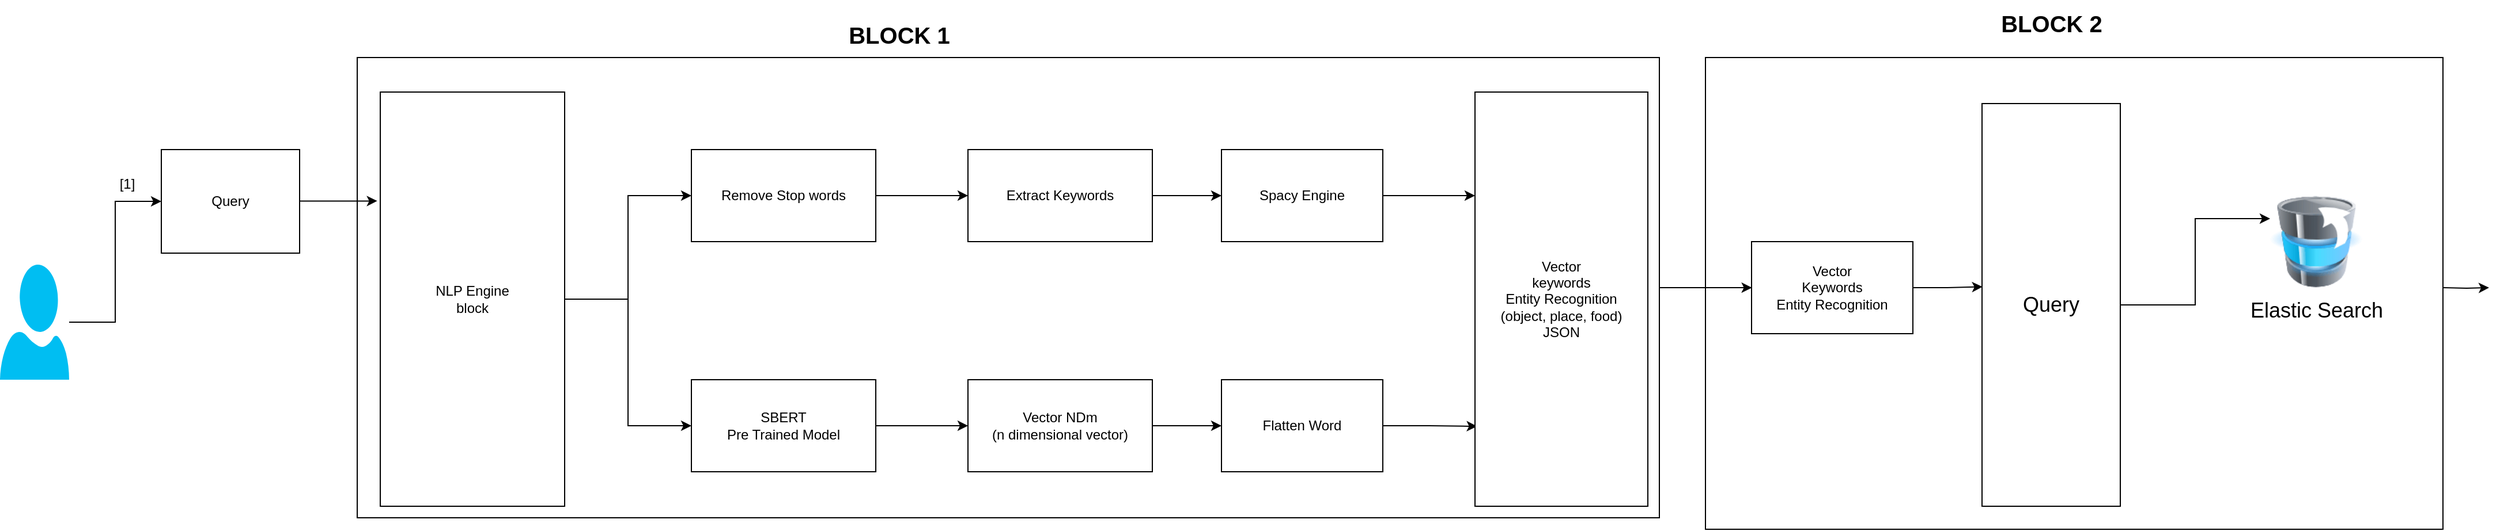 <mxfile version="20.1.1" type="github">
  <diagram id="EGok0XlnsOkUb_3nYnCu" name="Page-1">
    <mxGraphModel dx="1289" dy="634" grid="1" gridSize="10" guides="1" tooltips="1" connect="1" arrows="1" fold="1" page="1" pageScale="1" pageWidth="850" pageHeight="1100" math="0" shadow="0">
      <root>
        <mxCell id="0" />
        <mxCell id="1" parent="0" />
        <mxCell id="nxeFCxMN1MqG7Rf2cFIi-36" style="edgeStyle=orthogonalEdgeStyle;rounded=0;orthogonalLoop=1;jettySize=auto;html=1;entryX=0.063;entryY=0.5;entryDx=0;entryDy=0;entryPerimeter=0;fontSize=18;" edge="1" parent="1" source="nxeFCxMN1MqG7Rf2cFIi-26">
          <mxGeometry relative="1" as="geometry">
            <mxPoint x="1560.32" y="360" as="targetPoint" />
          </mxGeometry>
        </mxCell>
        <mxCell id="nxeFCxMN1MqG7Rf2cFIi-26" value="" style="rounded=0;whiteSpace=wrap;html=1;fillColor=none;" vertex="1" parent="1">
          <mxGeometry x="350" y="160" width="1130" height="400" as="geometry" />
        </mxCell>
        <mxCell id="nxeFCxMN1MqG7Rf2cFIi-3" style="edgeStyle=orthogonalEdgeStyle;rounded=0;orthogonalLoop=1;jettySize=auto;html=1;entryX=0;entryY=0.5;entryDx=0;entryDy=0;" edge="1" parent="1" source="nxeFCxMN1MqG7Rf2cFIi-1" target="nxeFCxMN1MqG7Rf2cFIi-2">
          <mxGeometry relative="1" as="geometry" />
        </mxCell>
        <mxCell id="nxeFCxMN1MqG7Rf2cFIi-1" value="" style="verticalLabelPosition=bottom;html=1;verticalAlign=top;align=center;strokeColor=none;fillColor=#00BEF2;shape=mxgraph.azure.user;" vertex="1" parent="1">
          <mxGeometry x="40" y="340" width="60" height="100" as="geometry" />
        </mxCell>
        <mxCell id="nxeFCxMN1MqG7Rf2cFIi-8" style="edgeStyle=orthogonalEdgeStyle;rounded=0;orthogonalLoop=1;jettySize=auto;html=1;entryX=0.273;entryY=0.999;entryDx=0;entryDy=0;entryPerimeter=0;" edge="1" parent="1" source="nxeFCxMN1MqG7Rf2cFIi-2">
          <mxGeometry relative="1" as="geometry">
            <mxPoint x="367.329" y="284.662" as="targetPoint" />
            <Array as="points">
              <mxPoint x="358" y="285" />
            </Array>
          </mxGeometry>
        </mxCell>
        <mxCell id="nxeFCxMN1MqG7Rf2cFIi-2" value="Query" style="rounded=0;whiteSpace=wrap;html=1;" vertex="1" parent="1">
          <mxGeometry x="180" y="240" width="120" height="90" as="geometry" />
        </mxCell>
        <mxCell id="nxeFCxMN1MqG7Rf2cFIi-5" value="[1]" style="text;html=1;align=center;verticalAlign=middle;resizable=0;points=[];autosize=1;strokeColor=none;fillColor=none;" vertex="1" parent="1">
          <mxGeometry x="130" y="255" width="40" height="30" as="geometry" />
        </mxCell>
        <mxCell id="nxeFCxMN1MqG7Rf2cFIi-11" style="edgeStyle=orthogonalEdgeStyle;rounded=0;orthogonalLoop=1;jettySize=auto;html=1;entryX=0;entryY=0.5;entryDx=0;entryDy=0;" edge="1" parent="1" source="nxeFCxMN1MqG7Rf2cFIi-9" target="nxeFCxMN1MqG7Rf2cFIi-10">
          <mxGeometry relative="1" as="geometry">
            <Array as="points">
              <mxPoint x="585" y="370" />
              <mxPoint x="585" y="280" />
            </Array>
          </mxGeometry>
        </mxCell>
        <mxCell id="nxeFCxMN1MqG7Rf2cFIi-16" style="edgeStyle=orthogonalEdgeStyle;rounded=0;orthogonalLoop=1;jettySize=auto;html=1;entryX=0;entryY=0.5;entryDx=0;entryDy=0;" edge="1" parent="1" source="nxeFCxMN1MqG7Rf2cFIi-9" target="nxeFCxMN1MqG7Rf2cFIi-14">
          <mxGeometry relative="1" as="geometry" />
        </mxCell>
        <mxCell id="nxeFCxMN1MqG7Rf2cFIi-9" value="NLP Engine&lt;br&gt;block" style="rounded=0;whiteSpace=wrap;html=1;" vertex="1" parent="1">
          <mxGeometry x="370" y="190" width="160" height="360" as="geometry" />
        </mxCell>
        <mxCell id="nxeFCxMN1MqG7Rf2cFIi-13" style="edgeStyle=orthogonalEdgeStyle;rounded=0;orthogonalLoop=1;jettySize=auto;html=1;entryX=0;entryY=0.5;entryDx=0;entryDy=0;" edge="1" parent="1" source="nxeFCxMN1MqG7Rf2cFIi-10" target="nxeFCxMN1MqG7Rf2cFIi-12">
          <mxGeometry relative="1" as="geometry" />
        </mxCell>
        <mxCell id="nxeFCxMN1MqG7Rf2cFIi-10" value="Remove Stop words" style="rounded=0;whiteSpace=wrap;html=1;" vertex="1" parent="1">
          <mxGeometry x="640" y="240" width="160" height="80" as="geometry" />
        </mxCell>
        <mxCell id="nxeFCxMN1MqG7Rf2cFIi-21" style="edgeStyle=orthogonalEdgeStyle;rounded=0;orthogonalLoop=1;jettySize=auto;html=1;entryX=0;entryY=0.5;entryDx=0;entryDy=0;" edge="1" parent="1" source="nxeFCxMN1MqG7Rf2cFIi-12" target="nxeFCxMN1MqG7Rf2cFIi-20">
          <mxGeometry relative="1" as="geometry" />
        </mxCell>
        <mxCell id="nxeFCxMN1MqG7Rf2cFIi-12" value="Extract Keywords" style="rounded=0;whiteSpace=wrap;html=1;" vertex="1" parent="1">
          <mxGeometry x="880" y="240" width="160" height="80" as="geometry" />
        </mxCell>
        <mxCell id="nxeFCxMN1MqG7Rf2cFIi-18" style="edgeStyle=orthogonalEdgeStyle;rounded=0;orthogonalLoop=1;jettySize=auto;html=1;entryX=0;entryY=0.5;entryDx=0;entryDy=0;" edge="1" parent="1" source="nxeFCxMN1MqG7Rf2cFIi-14" target="nxeFCxMN1MqG7Rf2cFIi-17">
          <mxGeometry relative="1" as="geometry" />
        </mxCell>
        <mxCell id="nxeFCxMN1MqG7Rf2cFIi-14" value="SBERT&lt;br&gt;Pre Trained Model" style="rounded=0;whiteSpace=wrap;html=1;" vertex="1" parent="1">
          <mxGeometry x="640" y="440" width="160" height="80" as="geometry" />
        </mxCell>
        <mxCell id="nxeFCxMN1MqG7Rf2cFIi-22" style="edgeStyle=orthogonalEdgeStyle;rounded=0;orthogonalLoop=1;jettySize=auto;html=1;entryX=0;entryY=0.5;entryDx=0;entryDy=0;" edge="1" parent="1" source="nxeFCxMN1MqG7Rf2cFIi-17" target="nxeFCxMN1MqG7Rf2cFIi-19">
          <mxGeometry relative="1" as="geometry" />
        </mxCell>
        <mxCell id="nxeFCxMN1MqG7Rf2cFIi-17" value="Vector NDm&lt;br&gt;(n dimensional vector)" style="rounded=0;whiteSpace=wrap;html=1;" vertex="1" parent="1">
          <mxGeometry x="880" y="440" width="160" height="80" as="geometry" />
        </mxCell>
        <mxCell id="nxeFCxMN1MqG7Rf2cFIi-25" style="edgeStyle=orthogonalEdgeStyle;rounded=0;orthogonalLoop=1;jettySize=auto;html=1;entryX=0.012;entryY=0.807;entryDx=0;entryDy=0;entryPerimeter=0;" edge="1" parent="1" source="nxeFCxMN1MqG7Rf2cFIi-19" target="nxeFCxMN1MqG7Rf2cFIi-23">
          <mxGeometry relative="1" as="geometry" />
        </mxCell>
        <mxCell id="nxeFCxMN1MqG7Rf2cFIi-19" value="Flatten Word" style="rounded=0;whiteSpace=wrap;html=1;" vertex="1" parent="1">
          <mxGeometry x="1100" y="440" width="140" height="80" as="geometry" />
        </mxCell>
        <mxCell id="nxeFCxMN1MqG7Rf2cFIi-24" style="edgeStyle=orthogonalEdgeStyle;rounded=0;orthogonalLoop=1;jettySize=auto;html=1;entryX=0;entryY=0.25;entryDx=0;entryDy=0;" edge="1" parent="1" source="nxeFCxMN1MqG7Rf2cFIi-20" target="nxeFCxMN1MqG7Rf2cFIi-23">
          <mxGeometry relative="1" as="geometry" />
        </mxCell>
        <mxCell id="nxeFCxMN1MqG7Rf2cFIi-20" value="Spacy Engine" style="rounded=0;whiteSpace=wrap;html=1;" vertex="1" parent="1">
          <mxGeometry x="1100" y="240" width="140" height="80" as="geometry" />
        </mxCell>
        <mxCell id="nxeFCxMN1MqG7Rf2cFIi-23" value="Vector&lt;br&gt;keywords&lt;br&gt;Entity Recognition&lt;br&gt;(object, place, food)&lt;br&gt;JSON" style="rounded=0;whiteSpace=wrap;html=1;" vertex="1" parent="1">
          <mxGeometry x="1320" y="190" width="150" height="360" as="geometry" />
        </mxCell>
        <mxCell id="nxeFCxMN1MqG7Rf2cFIi-27" value="&lt;b&gt;&lt;font style=&quot;font-size: 20px;&quot;&gt;BLOCK 1&lt;/font&gt;&lt;/b&gt;" style="text;html=1;align=center;verticalAlign=middle;resizable=0;points=[];autosize=1;strokeColor=none;fillColor=none;" vertex="1" parent="1">
          <mxGeometry x="765" y="120" width="110" height="40" as="geometry" />
        </mxCell>
        <mxCell id="nxeFCxMN1MqG7Rf2cFIi-33" style="edgeStyle=orthogonalEdgeStyle;rounded=0;orthogonalLoop=1;jettySize=auto;html=1;entryX=0.003;entryY=0.455;entryDx=0;entryDy=0;entryPerimeter=0;fontSize=18;" edge="1" parent="1" source="nxeFCxMN1MqG7Rf2cFIi-29" target="nxeFCxMN1MqG7Rf2cFIi-30">
          <mxGeometry relative="1" as="geometry" />
        </mxCell>
        <mxCell id="nxeFCxMN1MqG7Rf2cFIi-29" value="Vector&lt;br&gt;Keywords&lt;br&gt;Entity Recognition" style="rounded=0;whiteSpace=wrap;html=1;fontSize=12;fillColor=default;" vertex="1" parent="1">
          <mxGeometry x="1560" y="320" width="140" height="80" as="geometry" />
        </mxCell>
        <mxCell id="nxeFCxMN1MqG7Rf2cFIi-34" style="edgeStyle=orthogonalEdgeStyle;rounded=0;orthogonalLoop=1;jettySize=auto;html=1;entryX=0;entryY=0.25;entryDx=0;entryDy=0;fontSize=18;" edge="1" parent="1" source="nxeFCxMN1MqG7Rf2cFIi-30" target="nxeFCxMN1MqG7Rf2cFIi-31">
          <mxGeometry relative="1" as="geometry" />
        </mxCell>
        <mxCell id="nxeFCxMN1MqG7Rf2cFIi-30" value="&lt;font style=&quot;font-size: 18px;&quot;&gt;Query&lt;/font&gt;" style="rounded=0;whiteSpace=wrap;html=1;fontSize=12;fillColor=default;" vertex="1" parent="1">
          <mxGeometry x="1760" y="200" width="120" height="350" as="geometry" />
        </mxCell>
        <mxCell id="nxeFCxMN1MqG7Rf2cFIi-31" value="" style="image;html=1;image=img/lib/clip_art/computers/Database_Move_Stack_128x128.png;fontSize=18;fillColor=none;" vertex="1" parent="1">
          <mxGeometry x="2010" y="280" width="80" height="80" as="geometry" />
        </mxCell>
        <mxCell id="nxeFCxMN1MqG7Rf2cFIi-32" value="Elastic Search&lt;br&gt;" style="text;html=1;align=center;verticalAlign=middle;resizable=0;points=[];autosize=1;strokeColor=none;fillColor=none;fontSize=18;" vertex="1" parent="1">
          <mxGeometry x="1980" y="360" width="140" height="40" as="geometry" />
        </mxCell>
        <mxCell id="nxeFCxMN1MqG7Rf2cFIi-37" style="edgeStyle=orthogonalEdgeStyle;rounded=0;orthogonalLoop=1;jettySize=auto;html=1;fontSize=18;" edge="1" parent="1">
          <mxGeometry relative="1" as="geometry">
            <mxPoint x="2200" y="360" as="targetPoint" />
            <mxPoint x="2160" y="360" as="sourcePoint" />
          </mxGeometry>
        </mxCell>
        <mxCell id="nxeFCxMN1MqG7Rf2cFIi-38" value="&lt;b&gt;&lt;font style=&quot;font-size: 20px;&quot;&gt;BLOCK 2&lt;/font&gt;&lt;/b&gt;" style="text;html=1;align=center;verticalAlign=middle;resizable=0;points=[];autosize=1;strokeColor=none;fillColor=none;" vertex="1" parent="1">
          <mxGeometry x="1765" y="110" width="110" height="40" as="geometry" />
        </mxCell>
        <mxCell id="nxeFCxMN1MqG7Rf2cFIi-39" value="" style="rounded=0;whiteSpace=wrap;html=1;fontSize=18;fillColor=none;" vertex="1" parent="1">
          <mxGeometry x="1520" y="160" width="640" height="410" as="geometry" />
        </mxCell>
      </root>
    </mxGraphModel>
  </diagram>
</mxfile>
